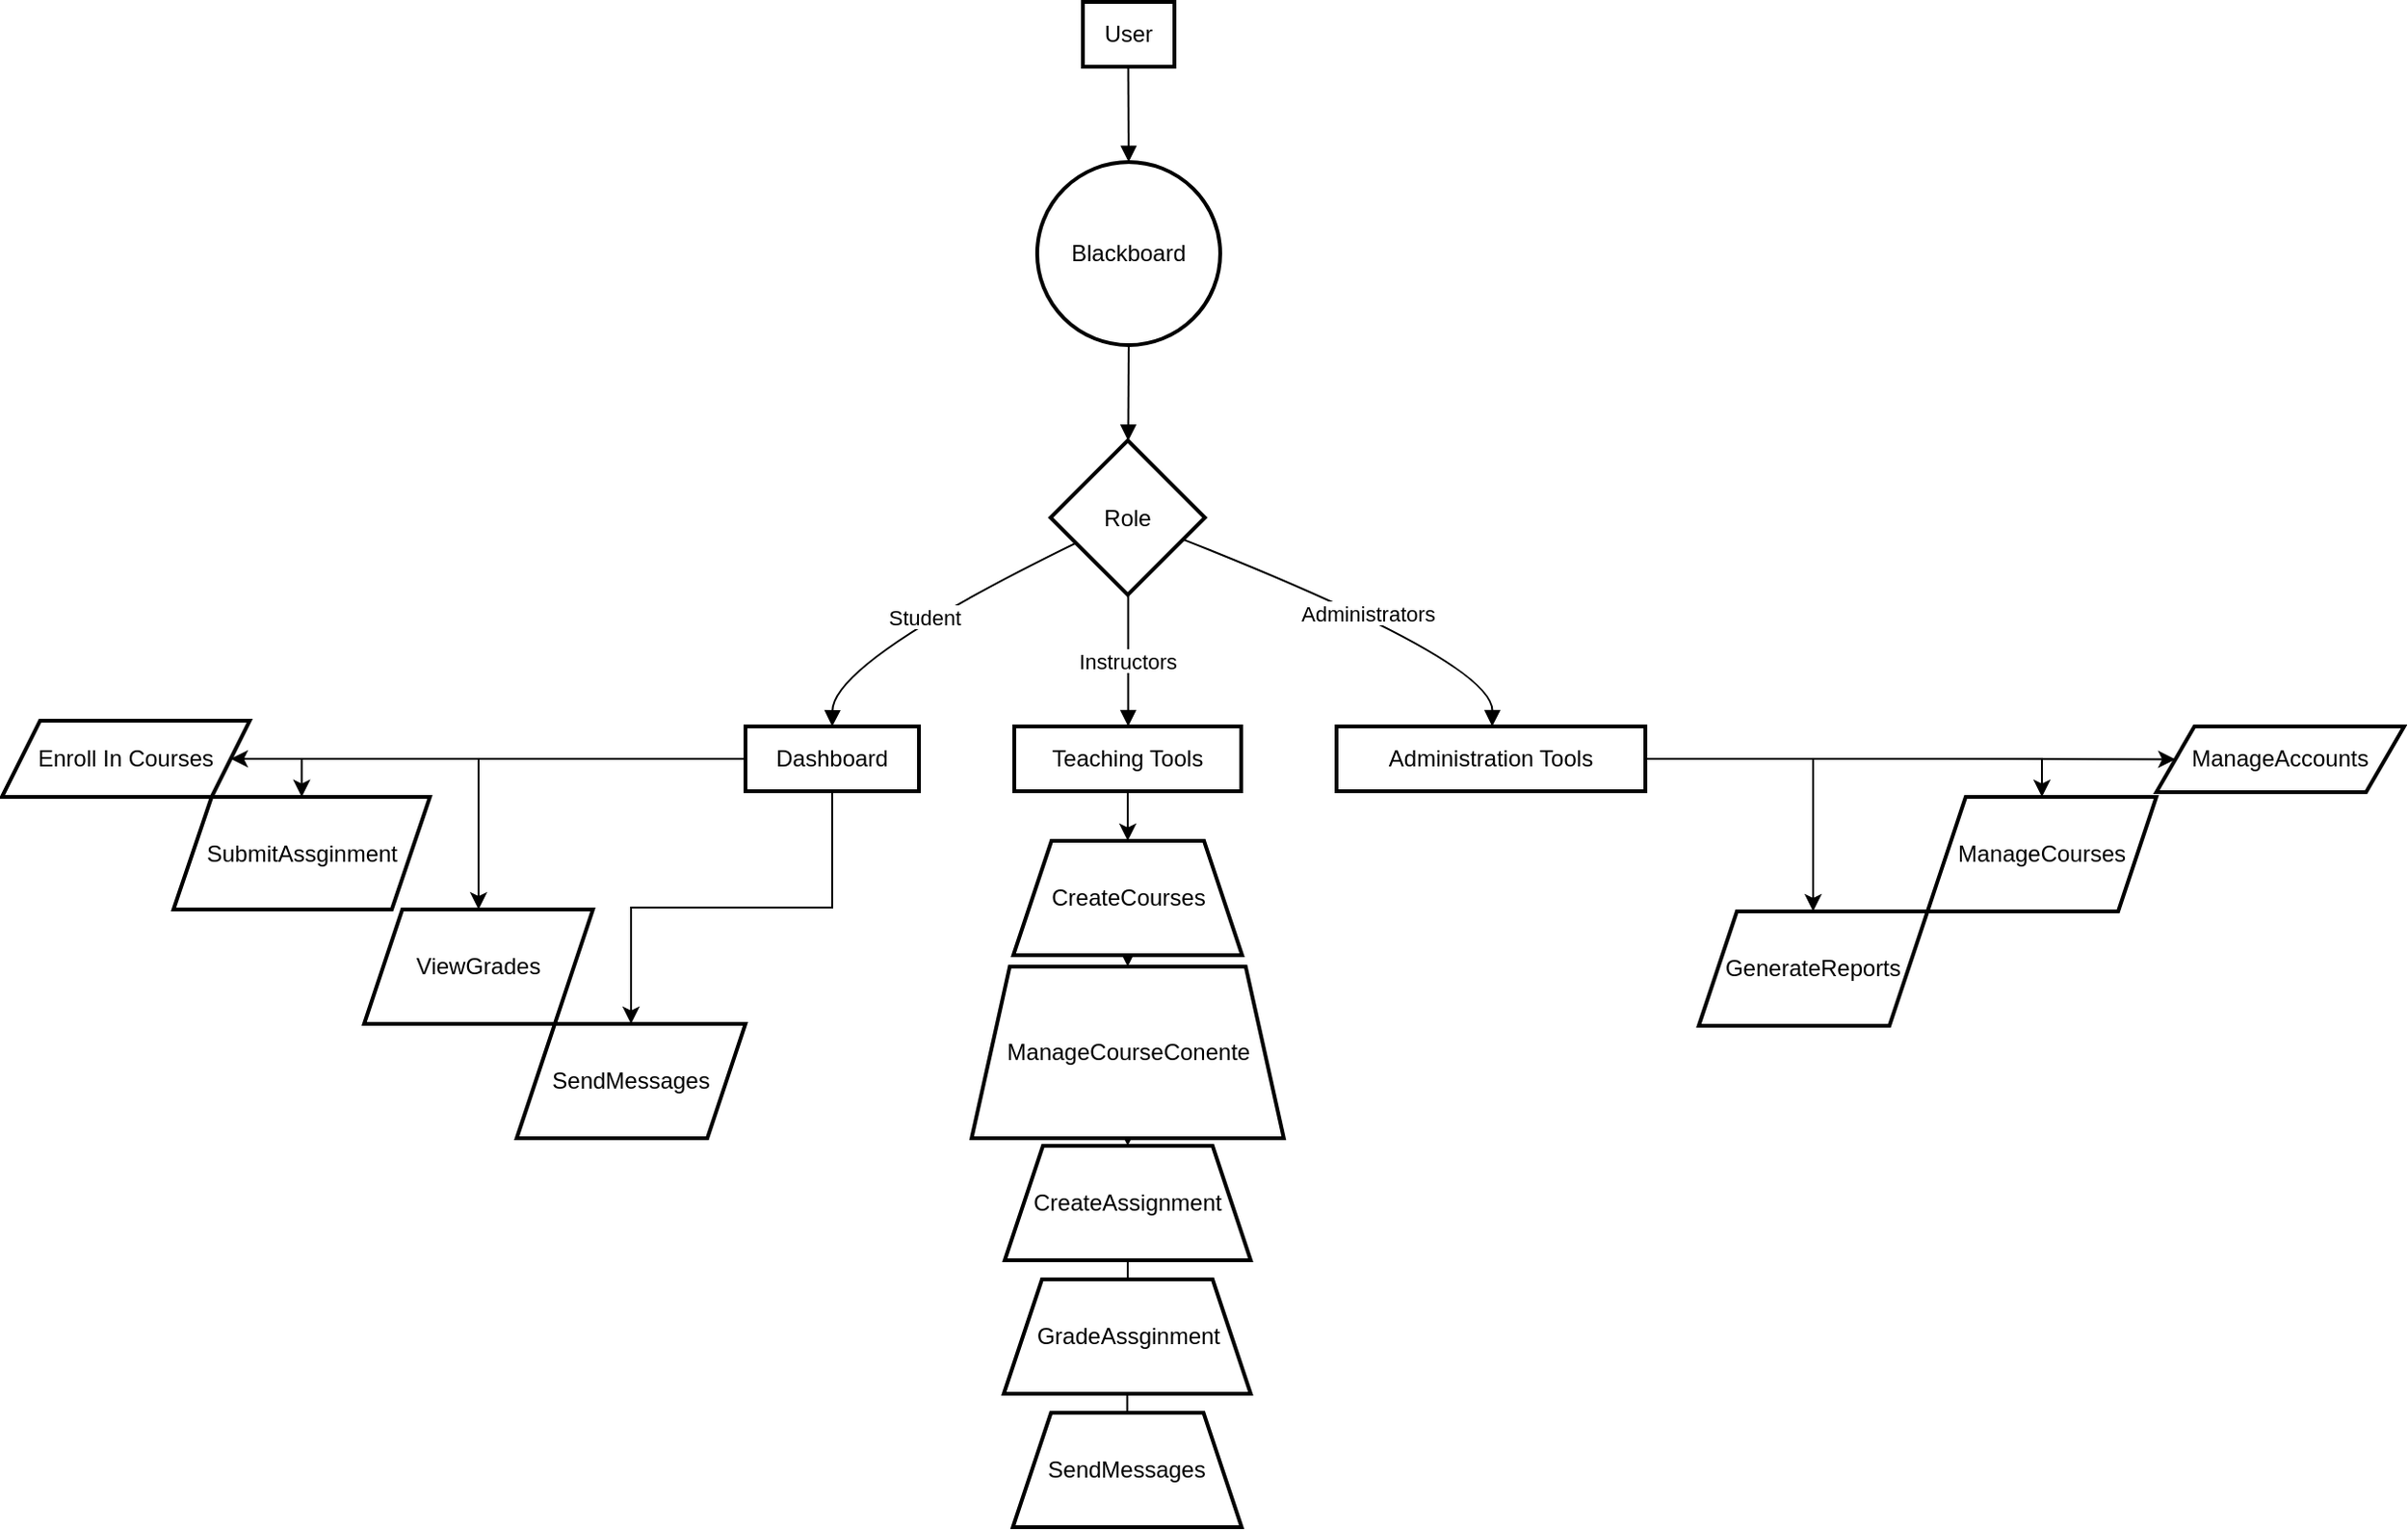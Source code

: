 <mxfile version="22.1.18" type="onedrive">
  <diagram name="Page-1" id="gEYfaT0mto0LXGx3Eutw">
    <mxGraphModel grid="1" page="1" gridSize="10" guides="1" tooltips="1" connect="1" arrows="1" fold="1" pageScale="1" pageWidth="827" pageHeight="1169" math="0" shadow="0">
      <root>
        <mxCell id="0" />
        <mxCell id="1" parent="0" />
        <mxCell id="2" value="User" style="whiteSpace=wrap;strokeWidth=2;" vertex="1" parent="1">
          <mxGeometry x="177" width="48" height="34" as="geometry" />
        </mxCell>
        <mxCell id="3" value="Blackboard" style="ellipse;aspect=fixed;strokeWidth=2;whiteSpace=wrap;" vertex="1" parent="1">
          <mxGeometry x="153" y="84" width="96" height="96" as="geometry" />
        </mxCell>
        <mxCell id="4" value="Role" style="rhombus;strokeWidth=2;whiteSpace=wrap;" vertex="1" parent="1">
          <mxGeometry x="160" y="230" width="81" height="81" as="geometry" />
        </mxCell>
        <mxCell id="-QOLfw97CnSfGZjEcP43-15" value="" style="edgeStyle=orthogonalEdgeStyle;rounded=0;orthogonalLoop=1;jettySize=auto;html=1;" edge="1" parent="1" source="5" target="-QOLfw97CnSfGZjEcP43-14">
          <mxGeometry relative="1" as="geometry" />
        </mxCell>
        <mxCell id="-QOLfw97CnSfGZjEcP43-18" value="" style="edgeStyle=orthogonalEdgeStyle;rounded=0;orthogonalLoop=1;jettySize=auto;html=1;" edge="1" parent="1" source="5" target="-QOLfw97CnSfGZjEcP43-17">
          <mxGeometry relative="1" as="geometry" />
        </mxCell>
        <mxCell id="-QOLfw97CnSfGZjEcP43-20" value="" style="edgeStyle=orthogonalEdgeStyle;rounded=0;orthogonalLoop=1;jettySize=auto;html=1;" edge="1" parent="1" source="5" target="-QOLfw97CnSfGZjEcP43-19">
          <mxGeometry relative="1" as="geometry" />
        </mxCell>
        <mxCell id="-QOLfw97CnSfGZjEcP43-22" value="" style="edgeStyle=orthogonalEdgeStyle;rounded=0;orthogonalLoop=1;jettySize=auto;html=1;" edge="1" parent="1" source="5" target="-QOLfw97CnSfGZjEcP43-21">
          <mxGeometry relative="1" as="geometry" />
        </mxCell>
        <mxCell id="5" value="Dashboard" style="whiteSpace=wrap;strokeWidth=2;" vertex="1" parent="1">
          <mxGeometry y="380" width="91" height="34" as="geometry" />
        </mxCell>
        <mxCell id="-QOLfw97CnSfGZjEcP43-24" value="" style="edgeStyle=orthogonalEdgeStyle;rounded=0;orthogonalLoop=1;jettySize=auto;html=1;" edge="1" parent="1" source="6" target="-QOLfw97CnSfGZjEcP43-23">
          <mxGeometry relative="1" as="geometry" />
        </mxCell>
        <mxCell id="6" value="Teaching Tools" style="whiteSpace=wrap;strokeWidth=2;" vertex="1" parent="1">
          <mxGeometry x="141" y="380" width="119" height="34" as="geometry" />
        </mxCell>
        <mxCell id="-QOLfw97CnSfGZjEcP43-34" value="" style="edgeStyle=orthogonalEdgeStyle;rounded=0;orthogonalLoop=1;jettySize=auto;html=1;" edge="1" parent="1" source="7" target="-QOLfw97CnSfGZjEcP43-33">
          <mxGeometry relative="1" as="geometry" />
        </mxCell>
        <mxCell id="-QOLfw97CnSfGZjEcP43-38" value="" style="edgeStyle=orthogonalEdgeStyle;rounded=0;orthogonalLoop=1;jettySize=auto;html=1;" edge="1" parent="1" source="7" target="-QOLfw97CnSfGZjEcP43-37">
          <mxGeometry relative="1" as="geometry" />
        </mxCell>
        <mxCell id="-QOLfw97CnSfGZjEcP43-40" value="" style="edgeStyle=orthogonalEdgeStyle;rounded=0;orthogonalLoop=1;jettySize=auto;html=1;" edge="1" parent="1" source="7" target="-QOLfw97CnSfGZjEcP43-39">
          <mxGeometry relative="1" as="geometry" />
        </mxCell>
        <mxCell id="7" value="Administration Tools" style="whiteSpace=wrap;strokeWidth=2;" vertex="1" parent="1">
          <mxGeometry x="310" y="380" width="162" height="34" as="geometry" />
        </mxCell>
        <mxCell id="8" value="" style="curved=1;startArrow=none;endArrow=block;exitX=0.495;exitY=1.005;entryX=0.497;entryY=0.002;" edge="1" parent="1" source="2" target="3">
          <mxGeometry relative="1" as="geometry">
            <Array as="points" />
          </mxGeometry>
        </mxCell>
        <mxCell id="9" value="" style="curved=1;startArrow=none;endArrow=block;exitX=0.497;exitY=0.999;entryX=0.503;entryY=-0.001;" edge="1" parent="1" source="3" target="4">
          <mxGeometry relative="1" as="geometry">
            <Array as="points" />
          </mxGeometry>
        </mxCell>
        <mxCell id="10" value="Student" style="curved=1;startArrow=none;endArrow=block;exitX=0.001;exitY=0.745;entryX=0.5;entryY=0.013;" edge="1" parent="1" source="4" target="5">
          <mxGeometry relative="1" as="geometry">
            <Array as="points">
              <mxPoint x="46" y="346" />
            </Array>
          </mxGeometry>
        </mxCell>
        <mxCell id="11" value="Instructors" style="curved=1;startArrow=none;endArrow=block;exitX=0.503;exitY=1.003;entryX=0.502;entryY=0.013;" edge="1" parent="1" source="4" target="6">
          <mxGeometry relative="1" as="geometry">
            <Array as="points" />
          </mxGeometry>
        </mxCell>
        <mxCell id="12" value="Administrators" style="curved=1;startArrow=none;endArrow=block;exitX=1.006;exitY=0.699;entryX=0.504;entryY=0.013;" edge="1" parent="1" source="4" target="7">
          <mxGeometry relative="1" as="geometry">
            <Array as="points">
              <mxPoint x="392" y="346" />
            </Array>
          </mxGeometry>
        </mxCell>
        <mxCell id="-QOLfw97CnSfGZjEcP43-14" value="Enroll In Courses" style="shape=parallelogram;perimeter=parallelogramPerimeter;whiteSpace=wrap;html=1;fixedSize=1;strokeWidth=2;" vertex="1" parent="1">
          <mxGeometry x="-390" y="377" width="130" height="40" as="geometry" />
        </mxCell>
        <mxCell id="-QOLfw97CnSfGZjEcP43-17" value="SubmitAssginment" style="shape=parallelogram;perimeter=parallelogramPerimeter;whiteSpace=wrap;html=1;fixedSize=1;strokeWidth=2;" vertex="1" parent="1">
          <mxGeometry x="-300" y="417" width="134.5" height="59" as="geometry" />
        </mxCell>
        <mxCell id="-QOLfw97CnSfGZjEcP43-19" value="ViewGrades" style="shape=parallelogram;perimeter=parallelogramPerimeter;whiteSpace=wrap;html=1;fixedSize=1;strokeWidth=2;" vertex="1" parent="1">
          <mxGeometry x="-200" y="476" width="120" height="60" as="geometry" />
        </mxCell>
        <mxCell id="-QOLfw97CnSfGZjEcP43-21" value="SendMessages" style="shape=parallelogram;perimeter=parallelogramPerimeter;whiteSpace=wrap;html=1;fixedSize=1;strokeWidth=2;" vertex="1" parent="1">
          <mxGeometry x="-120" y="536" width="120" height="60" as="geometry" />
        </mxCell>
        <mxCell id="-QOLfw97CnSfGZjEcP43-26" value="" style="edgeStyle=orthogonalEdgeStyle;rounded=0;orthogonalLoop=1;jettySize=auto;html=1;" edge="1" parent="1" source="-QOLfw97CnSfGZjEcP43-23" target="-QOLfw97CnSfGZjEcP43-25">
          <mxGeometry relative="1" as="geometry" />
        </mxCell>
        <mxCell id="-QOLfw97CnSfGZjEcP43-23" value="CreateCourses" style="shape=trapezoid;perimeter=trapezoidPerimeter;whiteSpace=wrap;html=1;fixedSize=1;strokeWidth=2;" vertex="1" parent="1">
          <mxGeometry x="140.5" y="440" width="120" height="60" as="geometry" />
        </mxCell>
        <mxCell id="-QOLfw97CnSfGZjEcP43-28" value="" style="edgeStyle=orthogonalEdgeStyle;rounded=0;orthogonalLoop=1;jettySize=auto;html=1;" edge="1" parent="1" source="-QOLfw97CnSfGZjEcP43-25" target="-QOLfw97CnSfGZjEcP43-27">
          <mxGeometry relative="1" as="geometry" />
        </mxCell>
        <mxCell id="-QOLfw97CnSfGZjEcP43-25" value="ManageCourseConente" style="shape=trapezoid;perimeter=trapezoidPerimeter;whiteSpace=wrap;html=1;fixedSize=1;strokeWidth=2;" vertex="1" parent="1">
          <mxGeometry x="118.62" y="506" width="163.75" height="90" as="geometry" />
        </mxCell>
        <mxCell id="-QOLfw97CnSfGZjEcP43-30" value="" style="edgeStyle=orthogonalEdgeStyle;rounded=0;orthogonalLoop=1;jettySize=auto;html=1;" edge="1" parent="1" source="-QOLfw97CnSfGZjEcP43-27" target="-QOLfw97CnSfGZjEcP43-29">
          <mxGeometry relative="1" as="geometry" />
        </mxCell>
        <mxCell id="-QOLfw97CnSfGZjEcP43-27" value="CreateAssignment" style="shape=trapezoid;perimeter=trapezoidPerimeter;whiteSpace=wrap;html=1;fixedSize=1;strokeWidth=2;" vertex="1" parent="1">
          <mxGeometry x="136" y="600" width="129" height="60" as="geometry" />
        </mxCell>
        <mxCell id="-QOLfw97CnSfGZjEcP43-32" value="" style="edgeStyle=orthogonalEdgeStyle;rounded=0;orthogonalLoop=1;jettySize=auto;html=1;" edge="1" parent="1" source="-QOLfw97CnSfGZjEcP43-29" target="-QOLfw97CnSfGZjEcP43-31">
          <mxGeometry relative="1" as="geometry" />
        </mxCell>
        <mxCell id="-QOLfw97CnSfGZjEcP43-29" value="GradeAssginment" style="shape=trapezoid;perimeter=trapezoidPerimeter;whiteSpace=wrap;html=1;fixedSize=1;strokeWidth=2;" vertex="1" parent="1">
          <mxGeometry x="135.5" y="670" width="129.5" height="60" as="geometry" />
        </mxCell>
        <mxCell id="-QOLfw97CnSfGZjEcP43-31" value="SendMessages" style="shape=trapezoid;perimeter=trapezoidPerimeter;whiteSpace=wrap;html=1;fixedSize=1;strokeWidth=2;" vertex="1" parent="1">
          <mxGeometry x="140.25" y="740" width="120" height="60" as="geometry" />
        </mxCell>
        <mxCell id="-QOLfw97CnSfGZjEcP43-33" value="ManageAccounts" style="shape=parallelogram;perimeter=parallelogramPerimeter;whiteSpace=wrap;html=1;fixedSize=1;strokeWidth=2;" vertex="1" parent="1">
          <mxGeometry x="740" y="380" width="130" height="34.5" as="geometry" />
        </mxCell>
        <mxCell id="-QOLfw97CnSfGZjEcP43-37" value="ManageCourses" style="shape=parallelogram;perimeter=parallelogramPerimeter;whiteSpace=wrap;html=1;fixedSize=1;strokeWidth=2;" vertex="1" parent="1">
          <mxGeometry x="620" y="417" width="120" height="60" as="geometry" />
        </mxCell>
        <mxCell id="-QOLfw97CnSfGZjEcP43-39" value="GenerateReports" style="shape=parallelogram;perimeter=parallelogramPerimeter;whiteSpace=wrap;html=1;fixedSize=1;strokeWidth=2;" vertex="1" parent="1">
          <mxGeometry x="500" y="477" width="120" height="60" as="geometry" />
        </mxCell>
      </root>
    </mxGraphModel>
  </diagram>
</mxfile>
